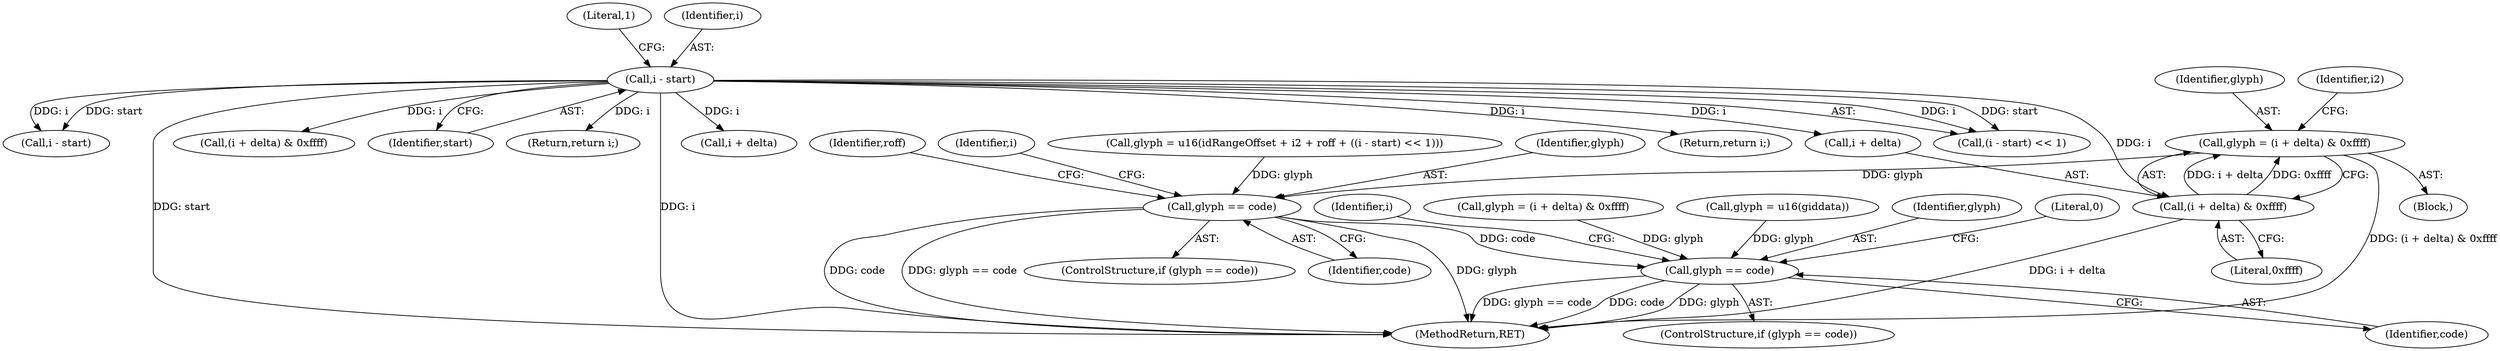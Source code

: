 digraph "0_ghostscript_961b10cdd71403072fb99401a45f3bef6ce53626@integer" {
"1000635" [label="(Call,glyph = (i + delta) & 0xffff)"];
"1000637" [label="(Call,(i + delta) & 0xffff)"];
"1000654" [label="(Call,i - start)"];
"1000659" [label="(Call,glyph == code)"];
"1000709" [label="(Call,glyph == code)"];
"1000654" [label="(Call,i - start)"];
"1000641" [label="(Literal,0xffff)"];
"1000708" [label="(ControlStructure,if (glyph == code))"];
"1000690" [label="(Call,i - start)"];
"1000673" [label="(Call,i + delta)"];
"1000711" [label="(Identifier,code)"];
"1000713" [label="(Return,return i;)"];
"1000670" [label="(Call,glyph = (i + delta) & 0xffff)"];
"1000704" [label="(Call,glyph = u16(giddata))"];
"1000878" [label="(MethodReturn,RET)"];
"1000657" [label="(Literal,1)"];
"1000637" [label="(Call,(i + delta) & 0xffff)"];
"1000710" [label="(Identifier,glyph)"];
"1000664" [label="(Identifier,i)"];
"1000653" [label="(Call,(i - start) << 1)"];
"1000672" [label="(Call,(i + delta) & 0xffff)"];
"1000644" [label="(Call,glyph = u16(idRangeOffset + i2 + roff + ((i - start) << 1)))"];
"1000709" [label="(Call,glyph == code)"];
"1000656" [label="(Identifier,start)"];
"1000628" [label="(Identifier,i2)"];
"1000661" [label="(Identifier,code)"];
"1000735" [label="(Literal,0)"];
"1000636" [label="(Identifier,glyph)"];
"1000667" [label="(Identifier,roff)"];
"1000634" [label="(Block,)"];
"1000655" [label="(Identifier,i)"];
"1000660" [label="(Identifier,glyph)"];
"1000714" [label="(Identifier,i)"];
"1000658" [label="(ControlStructure,if (glyph == code))"];
"1000638" [label="(Call,i + delta)"];
"1000663" [label="(Return,return i;)"];
"1000635" [label="(Call,glyph = (i + delta) & 0xffff)"];
"1000659" [label="(Call,glyph == code)"];
"1000635" -> "1000634"  [label="AST: "];
"1000635" -> "1000637"  [label="CFG: "];
"1000636" -> "1000635"  [label="AST: "];
"1000637" -> "1000635"  [label="AST: "];
"1000628" -> "1000635"  [label="CFG: "];
"1000635" -> "1000878"  [label="DDG: (i + delta) & 0xffff"];
"1000637" -> "1000635"  [label="DDG: i + delta"];
"1000637" -> "1000635"  [label="DDG: 0xffff"];
"1000635" -> "1000659"  [label="DDG: glyph"];
"1000637" -> "1000641"  [label="CFG: "];
"1000638" -> "1000637"  [label="AST: "];
"1000641" -> "1000637"  [label="AST: "];
"1000637" -> "1000878"  [label="DDG: i + delta"];
"1000654" -> "1000637"  [label="DDG: i"];
"1000654" -> "1000653"  [label="AST: "];
"1000654" -> "1000656"  [label="CFG: "];
"1000655" -> "1000654"  [label="AST: "];
"1000656" -> "1000654"  [label="AST: "];
"1000657" -> "1000654"  [label="CFG: "];
"1000654" -> "1000878"  [label="DDG: start"];
"1000654" -> "1000878"  [label="DDG: i"];
"1000654" -> "1000638"  [label="DDG: i"];
"1000654" -> "1000653"  [label="DDG: i"];
"1000654" -> "1000653"  [label="DDG: start"];
"1000654" -> "1000663"  [label="DDG: i"];
"1000654" -> "1000672"  [label="DDG: i"];
"1000654" -> "1000673"  [label="DDG: i"];
"1000654" -> "1000690"  [label="DDG: i"];
"1000654" -> "1000690"  [label="DDG: start"];
"1000654" -> "1000713"  [label="DDG: i"];
"1000659" -> "1000658"  [label="AST: "];
"1000659" -> "1000661"  [label="CFG: "];
"1000660" -> "1000659"  [label="AST: "];
"1000661" -> "1000659"  [label="AST: "];
"1000664" -> "1000659"  [label="CFG: "];
"1000667" -> "1000659"  [label="CFG: "];
"1000659" -> "1000878"  [label="DDG: glyph"];
"1000659" -> "1000878"  [label="DDG: code"];
"1000659" -> "1000878"  [label="DDG: glyph == code"];
"1000644" -> "1000659"  [label="DDG: glyph"];
"1000659" -> "1000709"  [label="DDG: code"];
"1000709" -> "1000708"  [label="AST: "];
"1000709" -> "1000711"  [label="CFG: "];
"1000710" -> "1000709"  [label="AST: "];
"1000711" -> "1000709"  [label="AST: "];
"1000714" -> "1000709"  [label="CFG: "];
"1000735" -> "1000709"  [label="CFG: "];
"1000709" -> "1000878"  [label="DDG: glyph == code"];
"1000709" -> "1000878"  [label="DDG: code"];
"1000709" -> "1000878"  [label="DDG: glyph"];
"1000704" -> "1000709"  [label="DDG: glyph"];
"1000670" -> "1000709"  [label="DDG: glyph"];
}
